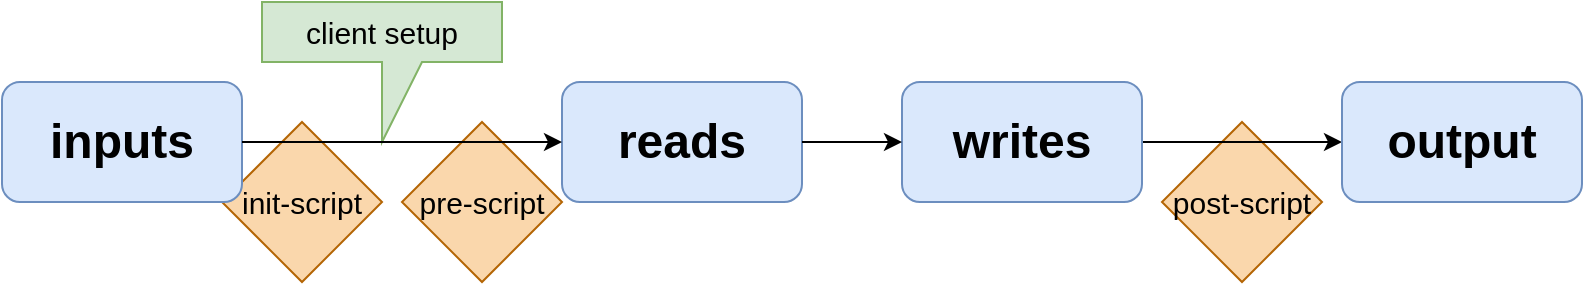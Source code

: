 <mxfile version="20.8.16" type="device"><diagram id="prtHgNgQTEPvFCAcTncT" name="Page-1"><mxGraphModel dx="1434" dy="839" grid="1" gridSize="10" guides="1" tooltips="1" connect="1" arrows="1" fold="1" page="1" pageScale="1" pageWidth="827" pageHeight="1169" math="0" shadow="0"><root><mxCell id="0"/><mxCell id="1" parent="0"/><mxCell id="otThX-MbtG8XHzUmsQeQ-1" value="init-script" style="rhombus;whiteSpace=wrap;html=1;fontSize=15;fillColor=#fad7ac;strokeColor=#b46504;" vertex="1" parent="1"><mxGeometry x="129" y="140" width="80" height="80" as="geometry"/></mxCell><mxCell id="FN-WqmFP6lmw4XH1Q0QQ-14" value="client setup" style="shape=callout;whiteSpace=wrap;html=1;perimeter=calloutPerimeter;fontSize=15;position2=0.5;fillColor=#d5e8d4;strokeColor=#82b366;size=40;position=0.5;" parent="1" vertex="1"><mxGeometry x="149" y="80" width="120" height="70" as="geometry"/></mxCell><mxCell id="FN-WqmFP6lmw4XH1Q0QQ-10" value="pre-script" style="rhombus;whiteSpace=wrap;html=1;fontSize=15;fillColor=#fad7ac;strokeColor=#b46504;" parent="1" vertex="1"><mxGeometry x="219" y="140" width="80" height="80" as="geometry"/></mxCell><mxCell id="FN-WqmFP6lmw4XH1Q0QQ-13" value="post-script" style="rhombus;whiteSpace=wrap;html=1;fontSize=15;fillColor=#fad7ac;strokeColor=#b46504;" parent="1" vertex="1"><mxGeometry x="599" y="140" width="80" height="80" as="geometry"/></mxCell><mxCell id="FN-WqmFP6lmw4XH1Q0QQ-1" value="inputs" style="rounded=1;whiteSpace=wrap;html=1;fillColor=#dae8fc;strokeColor=#6c8ebf;fontStyle=1;fontSize=24;" parent="1" vertex="1"><mxGeometry x="19" y="120" width="120" height="60" as="geometry"/></mxCell><mxCell id="FN-WqmFP6lmw4XH1Q0QQ-2" value="reads" style="rounded=1;whiteSpace=wrap;html=1;fillColor=#dae8fc;strokeColor=#6c8ebf;fontStyle=1;fontSize=24;" parent="1" vertex="1"><mxGeometry x="299" y="120" width="120" height="60" as="geometry"/></mxCell><mxCell id="FN-WqmFP6lmw4XH1Q0QQ-8" style="edgeStyle=orthogonalEdgeStyle;rounded=0;orthogonalLoop=1;jettySize=auto;html=1;exitX=1;exitY=0.5;exitDx=0;exitDy=0;entryX=0;entryY=0.5;entryDx=0;entryDy=0;fontSize=20;" parent="1" source="FN-WqmFP6lmw4XH1Q0QQ-3" target="FN-WqmFP6lmw4XH1Q0QQ-4" edge="1"><mxGeometry relative="1" as="geometry"/></mxCell><mxCell id="FN-WqmFP6lmw4XH1Q0QQ-3" value="writes" style="rounded=1;whiteSpace=wrap;html=1;fillColor=#dae8fc;strokeColor=#6c8ebf;fontStyle=1;fontSize=24;" parent="1" vertex="1"><mxGeometry x="469" y="120" width="120" height="60" as="geometry"/></mxCell><mxCell id="FN-WqmFP6lmw4XH1Q0QQ-4" value="output" style="rounded=1;whiteSpace=wrap;html=1;fillColor=#dae8fc;strokeColor=#6c8ebf;fontStyle=1;fontSize=24;" parent="1" vertex="1"><mxGeometry x="689" y="120" width="120" height="60" as="geometry"/></mxCell><mxCell id="FN-WqmFP6lmw4XH1Q0QQ-6" value="" style="endArrow=classic;html=1;rounded=0;fontSize=20;exitX=1;exitY=0.5;exitDx=0;exitDy=0;entryX=0;entryY=0.5;entryDx=0;entryDy=0;" parent="1" source="FN-WqmFP6lmw4XH1Q0QQ-1" target="FN-WqmFP6lmw4XH1Q0QQ-2" edge="1"><mxGeometry width="50" height="50" relative="1" as="geometry"><mxPoint x="459" y="460" as="sourcePoint"/><mxPoint x="509" y="410" as="targetPoint"/></mxGeometry></mxCell><mxCell id="FN-WqmFP6lmw4XH1Q0QQ-7" value="" style="endArrow=classic;html=1;rounded=0;fontSize=20;exitX=1;exitY=0.5;exitDx=0;exitDy=0;entryX=0;entryY=0.5;entryDx=0;entryDy=0;" parent="1" source="FN-WqmFP6lmw4XH1Q0QQ-2" target="FN-WqmFP6lmw4XH1Q0QQ-3" edge="1"><mxGeometry width="50" height="50" relative="1" as="geometry"><mxPoint x="419" y="460" as="sourcePoint"/><mxPoint x="469" y="410" as="targetPoint"/></mxGeometry></mxCell></root></mxGraphModel></diagram></mxfile>